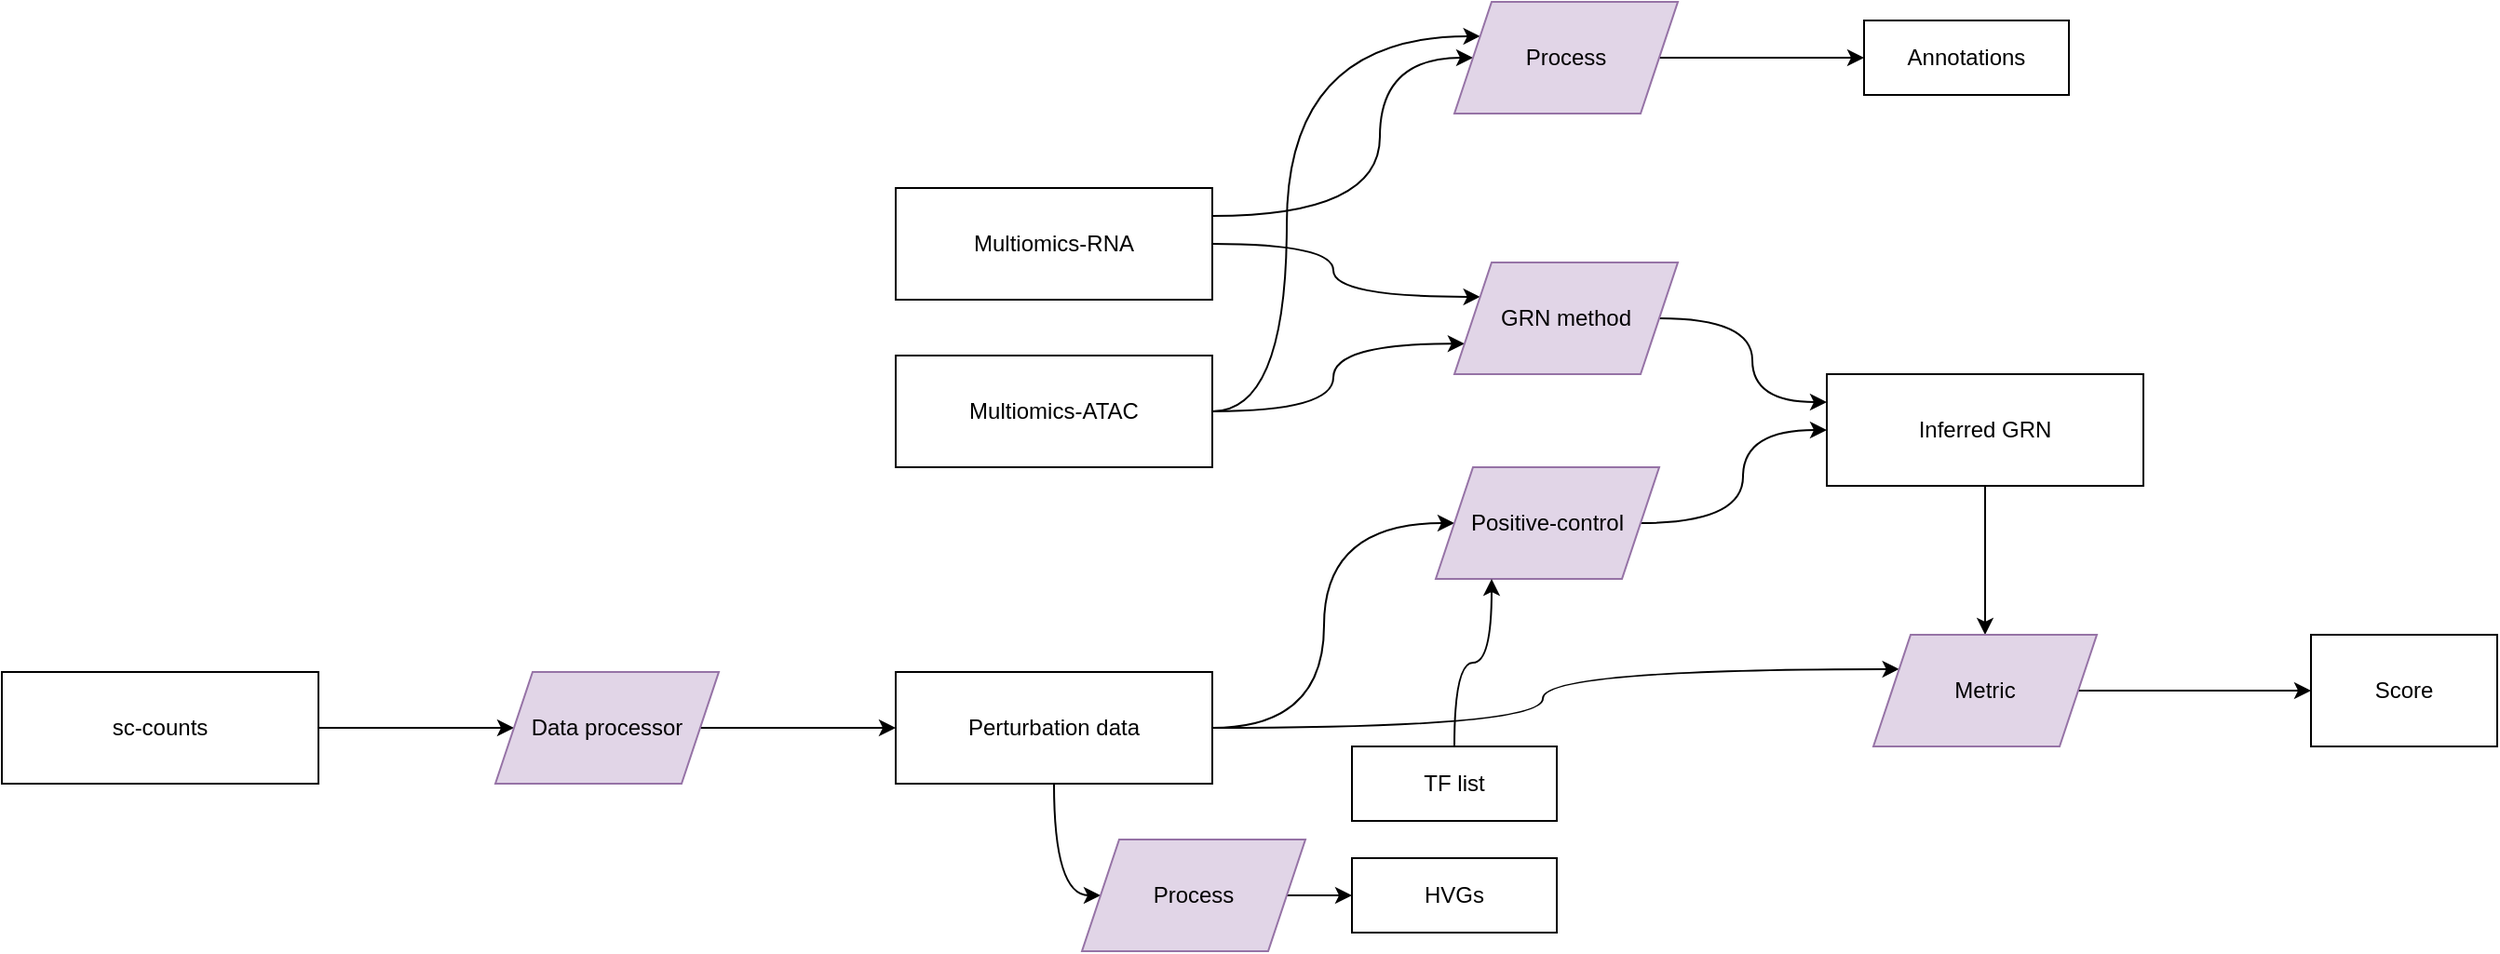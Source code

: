 <mxfile version="19.0.3" type="device"><diagram id="UmtTBEtEHxwGAOEMnZN5" name="Page-1"><mxGraphModel dx="2283" dy="1464" grid="0" gridSize="10" guides="1" tooltips="1" connect="1" arrows="1" fold="1" page="0" pageScale="1" pageWidth="20" pageHeight="20" math="0" shadow="0"><root><mxCell id="0"/><mxCell id="1" parent="0"/><mxCell id="0wFq4vnC9dEAVhy-IgIm-12" style="edgeStyle=orthogonalEdgeStyle;rounded=0;orthogonalLoop=1;jettySize=auto;html=1;curved=1;entryX=0;entryY=0.25;entryDx=0;entryDy=0;" edge="1" parent="1" source="0wFq4vnC9dEAVhy-IgIm-1" target="0wFq4vnC9dEAVhy-IgIm-10"><mxGeometry relative="1" as="geometry"/></mxCell><mxCell id="0wFq4vnC9dEAVhy-IgIm-30" style="edgeStyle=orthogonalEdgeStyle;curved=1;rounded=0;orthogonalLoop=1;jettySize=auto;html=1;entryX=0;entryY=0.5;entryDx=0;entryDy=0;exitX=1;exitY=0.25;exitDx=0;exitDy=0;" edge="1" parent="1" source="0wFq4vnC9dEAVhy-IgIm-1" target="0wFq4vnC9dEAVhy-IgIm-27"><mxGeometry relative="1" as="geometry"><Array as="points"><mxPoint x="210" y="-5"/><mxPoint x="210" y="-90"/></Array></mxGeometry></mxCell><mxCell id="0wFq4vnC9dEAVhy-IgIm-1" value="Multiomics-RNA" style="rounded=0;whiteSpace=wrap;html=1;" vertex="1" parent="1"><mxGeometry x="-50" y="-20" width="170" height="60" as="geometry"/></mxCell><mxCell id="0wFq4vnC9dEAVhy-IgIm-13" style="edgeStyle=orthogonalEdgeStyle;curved=1;rounded=0;orthogonalLoop=1;jettySize=auto;html=1;entryX=0;entryY=0.75;entryDx=0;entryDy=0;" edge="1" parent="1" source="0wFq4vnC9dEAVhy-IgIm-2" target="0wFq4vnC9dEAVhy-IgIm-10"><mxGeometry relative="1" as="geometry"/></mxCell><mxCell id="0wFq4vnC9dEAVhy-IgIm-29" style="edgeStyle=orthogonalEdgeStyle;curved=1;rounded=0;orthogonalLoop=1;jettySize=auto;html=1;entryX=0;entryY=0.25;entryDx=0;entryDy=0;" edge="1" parent="1" source="0wFq4vnC9dEAVhy-IgIm-2" target="0wFq4vnC9dEAVhy-IgIm-27"><mxGeometry relative="1" as="geometry"><Array as="points"><mxPoint x="160" y="100"/><mxPoint x="160" y="-102"/></Array></mxGeometry></mxCell><mxCell id="0wFq4vnC9dEAVhy-IgIm-2" value="Multiomics-ATAC" style="rounded=0;whiteSpace=wrap;html=1;" vertex="1" parent="1"><mxGeometry x="-50" y="70" width="170" height="60" as="geometry"/></mxCell><mxCell id="0wFq4vnC9dEAVhy-IgIm-14" style="edgeStyle=orthogonalEdgeStyle;curved=1;rounded=0;orthogonalLoop=1;jettySize=auto;html=1;entryX=0;entryY=0.5;entryDx=0;entryDy=0;" edge="1" parent="1" source="0wFq4vnC9dEAVhy-IgIm-3" target="0wFq4vnC9dEAVhy-IgIm-11"><mxGeometry relative="1" as="geometry"><Array as="points"><mxPoint x="180" y="270"/><mxPoint x="180" y="160"/></Array></mxGeometry></mxCell><mxCell id="0wFq4vnC9dEAVhy-IgIm-25" style="edgeStyle=orthogonalEdgeStyle;curved=1;rounded=0;orthogonalLoop=1;jettySize=auto;html=1;entryX=0;entryY=0.5;entryDx=0;entryDy=0;" edge="1" parent="1" source="0wFq4vnC9dEAVhy-IgIm-3" target="0wFq4vnC9dEAVhy-IgIm-22"><mxGeometry relative="1" as="geometry"><Array as="points"><mxPoint x="35" y="360"/></Array></mxGeometry></mxCell><mxCell id="0wFq4vnC9dEAVhy-IgIm-34" style="edgeStyle=orthogonalEdgeStyle;curved=1;rounded=0;orthogonalLoop=1;jettySize=auto;html=1;entryX=0;entryY=0.25;entryDx=0;entryDy=0;" edge="1" parent="1" source="0wFq4vnC9dEAVhy-IgIm-3" target="0wFq4vnC9dEAVhy-IgIm-32"><mxGeometry relative="1" as="geometry"/></mxCell><mxCell id="0wFq4vnC9dEAVhy-IgIm-3" value="Perturbation data" style="rounded=0;whiteSpace=wrap;html=1;" vertex="1" parent="1"><mxGeometry x="-50" y="240" width="170" height="60" as="geometry"/></mxCell><mxCell id="0wFq4vnC9dEAVhy-IgIm-7" style="edgeStyle=orthogonalEdgeStyle;rounded=0;orthogonalLoop=1;jettySize=auto;html=1;entryX=0;entryY=0.5;entryDx=0;entryDy=0;" edge="1" parent="1" source="0wFq4vnC9dEAVhy-IgIm-4" target="0wFq4vnC9dEAVhy-IgIm-6"><mxGeometry relative="1" as="geometry"/></mxCell><mxCell id="0wFq4vnC9dEAVhy-IgIm-4" value="sc-counts" style="rounded=0;whiteSpace=wrap;html=1;" vertex="1" parent="1"><mxGeometry x="-530" y="240" width="170" height="60" as="geometry"/></mxCell><mxCell id="0wFq4vnC9dEAVhy-IgIm-8" style="edgeStyle=orthogonalEdgeStyle;rounded=0;orthogonalLoop=1;jettySize=auto;html=1;entryX=0;entryY=0.5;entryDx=0;entryDy=0;" edge="1" parent="1" source="0wFq4vnC9dEAVhy-IgIm-6" target="0wFq4vnC9dEAVhy-IgIm-3"><mxGeometry relative="1" as="geometry"/></mxCell><mxCell id="0wFq4vnC9dEAVhy-IgIm-6" value="Data processor" style="shape=parallelogram;perimeter=parallelogramPerimeter;whiteSpace=wrap;html=1;fixedSize=1;fillColor=#e1d5e7;strokeColor=#9673a6;" vertex="1" parent="1"><mxGeometry x="-265" y="240" width="120" height="60" as="geometry"/></mxCell><mxCell id="0wFq4vnC9dEAVhy-IgIm-19" style="edgeStyle=orthogonalEdgeStyle;curved=1;rounded=0;orthogonalLoop=1;jettySize=auto;html=1;entryX=0;entryY=0.25;entryDx=0;entryDy=0;" edge="1" parent="1" source="0wFq4vnC9dEAVhy-IgIm-10" target="0wFq4vnC9dEAVhy-IgIm-18"><mxGeometry relative="1" as="geometry"/></mxCell><mxCell id="0wFq4vnC9dEAVhy-IgIm-10" value="GRN method" style="shape=parallelogram;perimeter=parallelogramPerimeter;whiteSpace=wrap;html=1;fixedSize=1;fillColor=#e1d5e7;strokeColor=#9673a6;" vertex="1" parent="1"><mxGeometry x="250" y="20" width="120" height="60" as="geometry"/></mxCell><mxCell id="0wFq4vnC9dEAVhy-IgIm-20" style="edgeStyle=orthogonalEdgeStyle;curved=1;rounded=0;orthogonalLoop=1;jettySize=auto;html=1;" edge="1" parent="1" source="0wFq4vnC9dEAVhy-IgIm-11" target="0wFq4vnC9dEAVhy-IgIm-18"><mxGeometry relative="1" as="geometry"/></mxCell><mxCell id="0wFq4vnC9dEAVhy-IgIm-11" value="Positive-control" style="shape=parallelogram;perimeter=parallelogramPerimeter;whiteSpace=wrap;html=1;fixedSize=1;fillColor=#e1d5e7;strokeColor=#9673a6;" vertex="1" parent="1"><mxGeometry x="240" y="130" width="120" height="60" as="geometry"/></mxCell><mxCell id="0wFq4vnC9dEAVhy-IgIm-21" style="edgeStyle=orthogonalEdgeStyle;curved=1;rounded=0;orthogonalLoop=1;jettySize=auto;html=1;entryX=0.25;entryY=1;entryDx=0;entryDy=0;" edge="1" parent="1" source="0wFq4vnC9dEAVhy-IgIm-15" target="0wFq4vnC9dEAVhy-IgIm-11"><mxGeometry relative="1" as="geometry"/></mxCell><mxCell id="0wFq4vnC9dEAVhy-IgIm-15" value="TF list" style="rounded=0;whiteSpace=wrap;html=1;" vertex="1" parent="1"><mxGeometry x="195" y="280" width="110" height="40" as="geometry"/></mxCell><mxCell id="0wFq4vnC9dEAVhy-IgIm-16" value="HVGs" style="rounded=0;whiteSpace=wrap;html=1;" vertex="1" parent="1"><mxGeometry x="195" y="340" width="110" height="40" as="geometry"/></mxCell><mxCell id="0wFq4vnC9dEAVhy-IgIm-17" value="Annotations" style="rounded=0;whiteSpace=wrap;html=1;" vertex="1" parent="1"><mxGeometry x="470" y="-110" width="110" height="40" as="geometry"/></mxCell><mxCell id="0wFq4vnC9dEAVhy-IgIm-33" style="edgeStyle=orthogonalEdgeStyle;curved=1;rounded=0;orthogonalLoop=1;jettySize=auto;html=1;" edge="1" parent="1" source="0wFq4vnC9dEAVhy-IgIm-18" target="0wFq4vnC9dEAVhy-IgIm-32"><mxGeometry relative="1" as="geometry"/></mxCell><mxCell id="0wFq4vnC9dEAVhy-IgIm-18" value="Inferred GRN" style="rounded=0;whiteSpace=wrap;html=1;" vertex="1" parent="1"><mxGeometry x="450" y="80" width="170" height="60" as="geometry"/></mxCell><mxCell id="0wFq4vnC9dEAVhy-IgIm-26" style="edgeStyle=orthogonalEdgeStyle;curved=1;rounded=0;orthogonalLoop=1;jettySize=auto;html=1;" edge="1" parent="1" source="0wFq4vnC9dEAVhy-IgIm-22" target="0wFq4vnC9dEAVhy-IgIm-16"><mxGeometry relative="1" as="geometry"/></mxCell><mxCell id="0wFq4vnC9dEAVhy-IgIm-22" value="Process" style="shape=parallelogram;perimeter=parallelogramPerimeter;whiteSpace=wrap;html=1;fixedSize=1;fillColor=#e1d5e7;strokeColor=#9673a6;" vertex="1" parent="1"><mxGeometry x="50" y="330" width="120" height="60" as="geometry"/></mxCell><mxCell id="0wFq4vnC9dEAVhy-IgIm-31" style="edgeStyle=orthogonalEdgeStyle;curved=1;rounded=0;orthogonalLoop=1;jettySize=auto;html=1;entryX=0;entryY=0.5;entryDx=0;entryDy=0;" edge="1" parent="1" source="0wFq4vnC9dEAVhy-IgIm-27" target="0wFq4vnC9dEAVhy-IgIm-17"><mxGeometry relative="1" as="geometry"/></mxCell><mxCell id="0wFq4vnC9dEAVhy-IgIm-27" value="Process" style="shape=parallelogram;perimeter=parallelogramPerimeter;whiteSpace=wrap;html=1;fixedSize=1;fillColor=#e1d5e7;strokeColor=#9673a6;" vertex="1" parent="1"><mxGeometry x="250" y="-120" width="120" height="60" as="geometry"/></mxCell><mxCell id="0wFq4vnC9dEAVhy-IgIm-36" style="edgeStyle=orthogonalEdgeStyle;curved=1;rounded=0;orthogonalLoop=1;jettySize=auto;html=1;" edge="1" parent="1" source="0wFq4vnC9dEAVhy-IgIm-32" target="0wFq4vnC9dEAVhy-IgIm-35"><mxGeometry relative="1" as="geometry"/></mxCell><mxCell id="0wFq4vnC9dEAVhy-IgIm-32" value="Metric" style="shape=parallelogram;perimeter=parallelogramPerimeter;whiteSpace=wrap;html=1;fixedSize=1;fillColor=#e1d5e7;strokeColor=#9673a6;" vertex="1" parent="1"><mxGeometry x="475" y="220" width="120" height="60" as="geometry"/></mxCell><mxCell id="0wFq4vnC9dEAVhy-IgIm-35" value="Score" style="rounded=0;whiteSpace=wrap;html=1;" vertex="1" parent="1"><mxGeometry x="710" y="220" width="100" height="60" as="geometry"/></mxCell></root></mxGraphModel></diagram></mxfile>